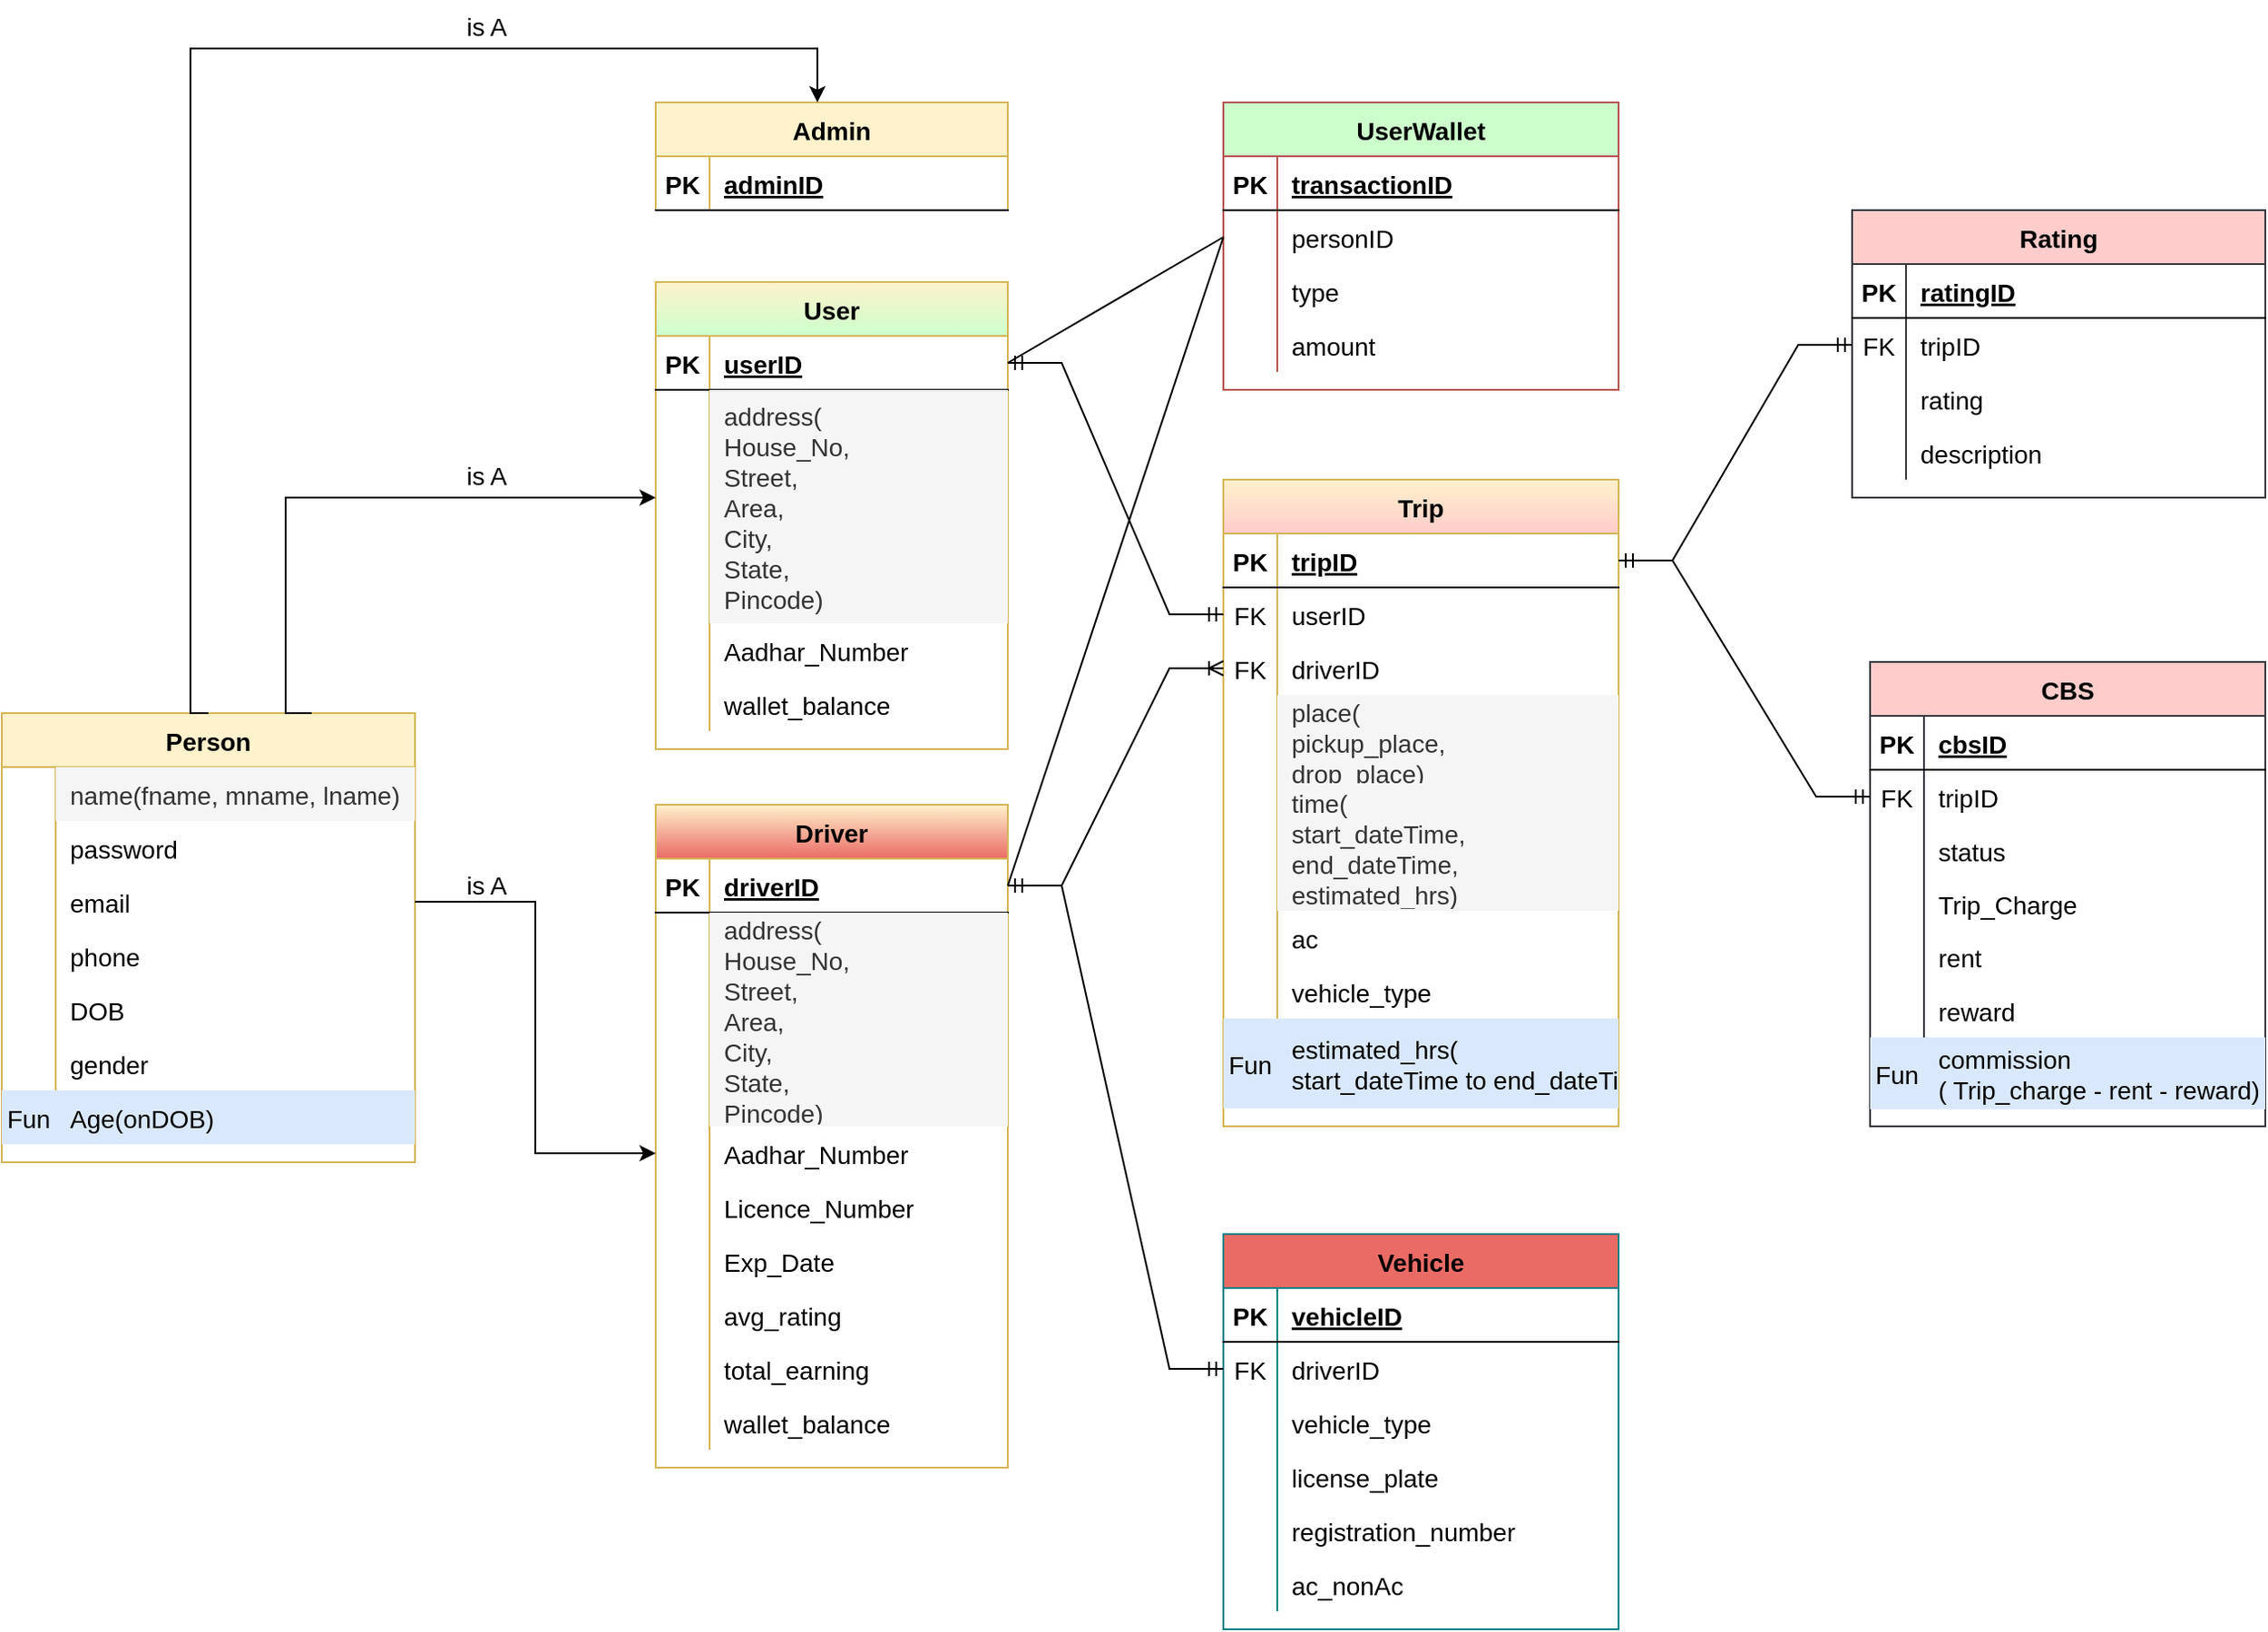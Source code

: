 <mxfile version="20.4.2" type="device"><diagram id="XFj5b4r_BrMi0i0adsvW" name="Page-1"><mxGraphModel dx="1887" dy="2207" grid="1" gridSize="10" guides="1" tooltips="1" connect="1" arrows="1" fold="1" page="1" pageScale="1" pageWidth="827" pageHeight="1169" math="0" shadow="0"><root><mxCell id="0"/><mxCell id="1" parent="0"/><mxCell id="GEAjNLrnyHDhKJY7ytWQ-1" value="Person" style="shape=table;startSize=30;container=1;collapsible=1;childLayout=tableLayout;fixedRows=1;rowLines=0;fontStyle=1;align=center;resizeLast=1;fontSize=14;fillColor=#fff2cc;strokeColor=#d6b656;" parent="1" vertex="1"><mxGeometry x="180" y="-160" width="230" height="250.0" as="geometry"/></mxCell><mxCell id="GEAjNLrnyHDhKJY7ytWQ-5" value="" style="shape=tableRow;horizontal=0;startSize=0;swimlaneHead=0;swimlaneBody=0;fillColor=none;collapsible=0;dropTarget=0;points=[[0,0.5],[1,0.5]];portConstraint=eastwest;top=0;left=0;right=0;bottom=0;fontSize=14;" parent="GEAjNLrnyHDhKJY7ytWQ-1" vertex="1"><mxGeometry y="30" width="230" height="30" as="geometry"/></mxCell><mxCell id="GEAjNLrnyHDhKJY7ytWQ-6" value="" style="shape=partialRectangle;connectable=0;fillColor=none;top=0;left=0;bottom=0;right=0;editable=1;overflow=hidden;fontSize=14;" parent="GEAjNLrnyHDhKJY7ytWQ-5" vertex="1"><mxGeometry width="30" height="30" as="geometry"><mxRectangle width="30" height="30" as="alternateBounds"/></mxGeometry></mxCell><mxCell id="GEAjNLrnyHDhKJY7ytWQ-7" value="name(fname, mname, lname)" style="shape=partialRectangle;connectable=0;fillColor=#f5f5f5;top=0;left=0;bottom=0;right=0;align=left;spacingLeft=6;overflow=hidden;fontColor=#333333;strokeColor=#666666;fontSize=14;" parent="GEAjNLrnyHDhKJY7ytWQ-5" vertex="1"><mxGeometry x="30" width="200" height="30" as="geometry"><mxRectangle width="200" height="30" as="alternateBounds"/></mxGeometry></mxCell><mxCell id="GEAjNLrnyHDhKJY7ytWQ-14" value="" style="shape=tableRow;horizontal=0;startSize=0;swimlaneHead=0;swimlaneBody=0;fillColor=none;collapsible=0;dropTarget=0;points=[[0,0.5],[1,0.5]];portConstraint=eastwest;top=0;left=0;right=0;bottom=0;fontSize=14;" parent="GEAjNLrnyHDhKJY7ytWQ-1" vertex="1"><mxGeometry y="60" width="230" height="30" as="geometry"/></mxCell><mxCell id="GEAjNLrnyHDhKJY7ytWQ-15" value="" style="shape=partialRectangle;connectable=0;fillColor=none;top=0;left=0;bottom=0;right=0;editable=1;overflow=hidden;fontSize=14;" parent="GEAjNLrnyHDhKJY7ytWQ-14" vertex="1"><mxGeometry width="30" height="30" as="geometry"><mxRectangle width="30" height="30" as="alternateBounds"/></mxGeometry></mxCell><mxCell id="GEAjNLrnyHDhKJY7ytWQ-16" value="password" style="shape=partialRectangle;connectable=0;fillColor=none;top=0;left=0;bottom=0;right=0;align=left;spacingLeft=6;overflow=hidden;fontSize=14;" parent="GEAjNLrnyHDhKJY7ytWQ-14" vertex="1"><mxGeometry x="30" width="200" height="30" as="geometry"><mxRectangle width="200" height="30" as="alternateBounds"/></mxGeometry></mxCell><mxCell id="GEAjNLrnyHDhKJY7ytWQ-8" value="" style="shape=tableRow;horizontal=0;startSize=0;swimlaneHead=0;swimlaneBody=0;fillColor=none;collapsible=0;dropTarget=0;points=[[0,0.5],[1,0.5]];portConstraint=eastwest;top=0;left=0;right=0;bottom=0;fontSize=14;" parent="GEAjNLrnyHDhKJY7ytWQ-1" vertex="1"><mxGeometry y="90" width="230" height="30" as="geometry"/></mxCell><mxCell id="GEAjNLrnyHDhKJY7ytWQ-9" value="" style="shape=partialRectangle;connectable=0;fillColor=none;top=0;left=0;bottom=0;right=0;editable=1;overflow=hidden;fontSize=14;" parent="GEAjNLrnyHDhKJY7ytWQ-8" vertex="1"><mxGeometry width="30" height="30" as="geometry"><mxRectangle width="30" height="30" as="alternateBounds"/></mxGeometry></mxCell><mxCell id="GEAjNLrnyHDhKJY7ytWQ-10" value="email" style="shape=partialRectangle;connectable=0;fillColor=none;top=0;left=0;bottom=0;right=0;align=left;spacingLeft=6;overflow=hidden;fontSize=14;" parent="GEAjNLrnyHDhKJY7ytWQ-8" vertex="1"><mxGeometry x="30" width="200" height="30" as="geometry"><mxRectangle width="200" height="30" as="alternateBounds"/></mxGeometry></mxCell><mxCell id="GEAjNLrnyHDhKJY7ytWQ-11" value="" style="shape=tableRow;horizontal=0;startSize=0;swimlaneHead=0;swimlaneBody=0;fillColor=none;collapsible=0;dropTarget=0;points=[[0,0.5],[1,0.5]];portConstraint=eastwest;top=0;left=0;right=0;bottom=0;fontSize=14;" parent="GEAjNLrnyHDhKJY7ytWQ-1" vertex="1"><mxGeometry y="120" width="230" height="30" as="geometry"/></mxCell><mxCell id="GEAjNLrnyHDhKJY7ytWQ-12" value="" style="shape=partialRectangle;connectable=0;fillColor=none;top=0;left=0;bottom=0;right=0;editable=1;overflow=hidden;fontSize=14;" parent="GEAjNLrnyHDhKJY7ytWQ-11" vertex="1"><mxGeometry width="30" height="30" as="geometry"><mxRectangle width="30" height="30" as="alternateBounds"/></mxGeometry></mxCell><mxCell id="GEAjNLrnyHDhKJY7ytWQ-13" value="phone" style="shape=partialRectangle;connectable=0;fillColor=none;top=0;left=0;bottom=0;right=0;align=left;spacingLeft=6;overflow=hidden;fontSize=14;" parent="GEAjNLrnyHDhKJY7ytWQ-11" vertex="1"><mxGeometry x="30" width="200" height="30" as="geometry"><mxRectangle width="200" height="30" as="alternateBounds"/></mxGeometry></mxCell><mxCell id="GEAjNLrnyHDhKJY7ytWQ-17" value="" style="shape=tableRow;horizontal=0;startSize=0;swimlaneHead=0;swimlaneBody=0;fillColor=none;collapsible=0;dropTarget=0;points=[[0,0.5],[1,0.5]];portConstraint=eastwest;top=0;left=0;right=0;bottom=0;fontSize=14;" parent="GEAjNLrnyHDhKJY7ytWQ-1" vertex="1"><mxGeometry y="150" width="230" height="30" as="geometry"/></mxCell><mxCell id="GEAjNLrnyHDhKJY7ytWQ-18" value="" style="shape=partialRectangle;connectable=0;fillColor=none;top=0;left=0;bottom=0;right=0;editable=1;overflow=hidden;fontSize=14;" parent="GEAjNLrnyHDhKJY7ytWQ-17" vertex="1"><mxGeometry width="30" height="30" as="geometry"><mxRectangle width="30" height="30" as="alternateBounds"/></mxGeometry></mxCell><mxCell id="GEAjNLrnyHDhKJY7ytWQ-19" value="DOB" style="shape=partialRectangle;connectable=0;fillColor=none;top=0;left=0;bottom=0;right=0;align=left;spacingLeft=6;overflow=hidden;fontSize=14;" parent="GEAjNLrnyHDhKJY7ytWQ-17" vertex="1"><mxGeometry x="30" width="200" height="30" as="geometry"><mxRectangle width="200" height="30" as="alternateBounds"/></mxGeometry></mxCell><mxCell id="GEAjNLrnyHDhKJY7ytWQ-20" value="" style="shape=tableRow;horizontal=0;startSize=0;swimlaneHead=0;swimlaneBody=0;fillColor=none;collapsible=0;dropTarget=0;points=[[0,0.5],[1,0.5]];portConstraint=eastwest;top=0;left=0;right=0;bottom=0;fontSize=14;" parent="GEAjNLrnyHDhKJY7ytWQ-1" vertex="1"><mxGeometry y="180" width="230" height="30" as="geometry"/></mxCell><mxCell id="GEAjNLrnyHDhKJY7ytWQ-21" value="" style="shape=partialRectangle;connectable=0;fillColor=none;top=0;left=0;bottom=0;right=0;editable=1;overflow=hidden;fontSize=14;" parent="GEAjNLrnyHDhKJY7ytWQ-20" vertex="1"><mxGeometry width="30" height="30" as="geometry"><mxRectangle width="30" height="30" as="alternateBounds"/></mxGeometry></mxCell><mxCell id="GEAjNLrnyHDhKJY7ytWQ-22" value="gender" style="shape=partialRectangle;connectable=0;fillColor=none;top=0;left=0;bottom=0;right=0;align=left;spacingLeft=6;overflow=hidden;fontSize=14;" parent="GEAjNLrnyHDhKJY7ytWQ-20" vertex="1"><mxGeometry x="30" width="200" height="30" as="geometry"><mxRectangle width="200" height="30" as="alternateBounds"/></mxGeometry></mxCell><mxCell id="GEAjNLrnyHDhKJY7ytWQ-23" value="" style="shape=tableRow;horizontal=0;startSize=0;swimlaneHead=0;swimlaneBody=0;fillColor=none;collapsible=0;dropTarget=0;points=[[0,0.5],[1,0.5]];portConstraint=eastwest;top=0;left=0;right=0;bottom=0;fontSize=14;" parent="GEAjNLrnyHDhKJY7ytWQ-1" vertex="1"><mxGeometry y="210" width="230" height="30" as="geometry"/></mxCell><mxCell id="GEAjNLrnyHDhKJY7ytWQ-24" value="Fun" style="shape=partialRectangle;connectable=0;fillColor=#dae8fc;top=0;left=0;bottom=0;right=0;editable=1;overflow=hidden;strokeColor=#6c8ebf;fontSize=14;" parent="GEAjNLrnyHDhKJY7ytWQ-23" vertex="1"><mxGeometry width="30" height="30" as="geometry"><mxRectangle width="30" height="30" as="alternateBounds"/></mxGeometry></mxCell><mxCell id="GEAjNLrnyHDhKJY7ytWQ-25" value="Age(onDOB)" style="shape=partialRectangle;connectable=0;fillColor=#dae8fc;top=0;left=0;bottom=0;right=0;align=left;spacingLeft=6;overflow=hidden;strokeColor=#6c8ebf;fontSize=14;" parent="GEAjNLrnyHDhKJY7ytWQ-23" vertex="1"><mxGeometry x="30" width="200" height="30" as="geometry"><mxRectangle width="200" height="30" as="alternateBounds"/></mxGeometry></mxCell><mxCell id="GEAjNLrnyHDhKJY7ytWQ-29" value="Admin" style="shape=table;startSize=30;container=1;collapsible=1;childLayout=tableLayout;fixedRows=1;rowLines=0;fontStyle=1;align=center;resizeLast=1;fontSize=14;fillColor=#fff2cc;strokeColor=#d6b656;" parent="1" vertex="1"><mxGeometry x="544" y="-500" width="196" height="60" as="geometry"/></mxCell><mxCell id="GEAjNLrnyHDhKJY7ytWQ-30" value="" style="shape=tableRow;horizontal=0;startSize=0;swimlaneHead=0;swimlaneBody=0;fillColor=none;collapsible=0;dropTarget=0;points=[[0,0.5],[1,0.5]];portConstraint=eastwest;top=0;left=0;right=0;bottom=1;fontSize=14;" parent="GEAjNLrnyHDhKJY7ytWQ-29" vertex="1"><mxGeometry y="30" width="196" height="30" as="geometry"/></mxCell><mxCell id="GEAjNLrnyHDhKJY7ytWQ-31" value="PK" style="shape=partialRectangle;connectable=0;fillColor=none;top=0;left=0;bottom=0;right=0;fontStyle=1;overflow=hidden;fontSize=14;" parent="GEAjNLrnyHDhKJY7ytWQ-30" vertex="1"><mxGeometry width="30" height="30" as="geometry"><mxRectangle width="30" height="30" as="alternateBounds"/></mxGeometry></mxCell><mxCell id="GEAjNLrnyHDhKJY7ytWQ-32" value="adminID" style="shape=partialRectangle;connectable=0;fillColor=none;top=0;left=0;bottom=0;right=0;align=left;spacingLeft=6;fontStyle=5;overflow=hidden;fontSize=14;" parent="GEAjNLrnyHDhKJY7ytWQ-30" vertex="1"><mxGeometry x="30" width="166" height="30" as="geometry"><mxRectangle width="166" height="30" as="alternateBounds"/></mxGeometry></mxCell><mxCell id="GEAjNLrnyHDhKJY7ytWQ-60" value="User" style="shape=table;startSize=30;container=1;collapsible=1;childLayout=tableLayout;fixedRows=1;rowLines=0;fontStyle=1;align=center;resizeLast=1;fontSize=14;fillColor=#fff2cc;strokeColor=#d6b656;gradientColor=#CCFFCC;" parent="1" vertex="1"><mxGeometry x="544" y="-400" width="196" height="260.0" as="geometry"/></mxCell><mxCell id="GEAjNLrnyHDhKJY7ytWQ-61" value="" style="shape=tableRow;horizontal=0;startSize=0;swimlaneHead=0;swimlaneBody=0;fillColor=none;collapsible=0;dropTarget=0;points=[[0,0.5],[1,0.5]];portConstraint=eastwest;top=0;left=0;right=0;bottom=1;fontSize=14;" parent="GEAjNLrnyHDhKJY7ytWQ-60" vertex="1"><mxGeometry y="30" width="196" height="30" as="geometry"/></mxCell><mxCell id="GEAjNLrnyHDhKJY7ytWQ-62" value="PK" style="shape=partialRectangle;connectable=0;fillColor=none;top=0;left=0;bottom=0;right=0;fontStyle=1;overflow=hidden;fontSize=14;" parent="GEAjNLrnyHDhKJY7ytWQ-61" vertex="1"><mxGeometry width="30" height="30" as="geometry"><mxRectangle width="30" height="30" as="alternateBounds"/></mxGeometry></mxCell><mxCell id="GEAjNLrnyHDhKJY7ytWQ-63" value="userID" style="shape=partialRectangle;connectable=0;fillColor=none;top=0;left=0;bottom=0;right=0;align=left;spacingLeft=6;fontStyle=5;overflow=hidden;fontSize=14;" parent="GEAjNLrnyHDhKJY7ytWQ-61" vertex="1"><mxGeometry x="30" width="166" height="30" as="geometry"><mxRectangle width="166" height="30" as="alternateBounds"/></mxGeometry></mxCell><mxCell id="GEAjNLrnyHDhKJY7ytWQ-64" value="" style="shape=tableRow;horizontal=0;startSize=0;swimlaneHead=0;swimlaneBody=0;fillColor=none;collapsible=0;dropTarget=0;points=[[0,0.5],[1,0.5]];portConstraint=eastwest;top=0;left=0;right=0;bottom=0;fontSize=14;" parent="GEAjNLrnyHDhKJY7ytWQ-60" vertex="1"><mxGeometry y="60" width="196" height="130" as="geometry"/></mxCell><mxCell id="GEAjNLrnyHDhKJY7ytWQ-65" value="" style="shape=partialRectangle;connectable=0;fillColor=none;top=0;left=0;bottom=0;right=0;editable=1;overflow=hidden;fontSize=14;" parent="GEAjNLrnyHDhKJY7ytWQ-64" vertex="1"><mxGeometry width="30" height="130" as="geometry"><mxRectangle width="30" height="130" as="alternateBounds"/></mxGeometry></mxCell><mxCell id="GEAjNLrnyHDhKJY7ytWQ-66" value="address(&#10;House_No, &#10;Street, &#10;Area, &#10;City, &#10;State, &#10;Pincode)" style="shape=partialRectangle;connectable=0;fillColor=#f5f5f5;top=0;left=0;bottom=0;right=0;align=left;spacingLeft=6;overflow=hidden;fontColor=#333333;strokeColor=#666666;fontSize=14;" parent="GEAjNLrnyHDhKJY7ytWQ-64" vertex="1"><mxGeometry x="30" width="166" height="130" as="geometry"><mxRectangle width="166" height="130" as="alternateBounds"/></mxGeometry></mxCell><mxCell id="GEAjNLrnyHDhKJY7ytWQ-70" value="" style="shape=tableRow;horizontal=0;startSize=0;swimlaneHead=0;swimlaneBody=0;fillColor=none;collapsible=0;dropTarget=0;points=[[0,0.5],[1,0.5]];portConstraint=eastwest;top=0;left=0;right=0;bottom=0;fontSize=14;" parent="GEAjNLrnyHDhKJY7ytWQ-60" vertex="1"><mxGeometry y="190" width="196" height="30" as="geometry"/></mxCell><mxCell id="GEAjNLrnyHDhKJY7ytWQ-71" value="" style="shape=partialRectangle;connectable=0;fillColor=none;top=0;left=0;bottom=0;right=0;editable=1;overflow=hidden;fontSize=14;" parent="GEAjNLrnyHDhKJY7ytWQ-70" vertex="1"><mxGeometry width="30" height="30" as="geometry"><mxRectangle width="30" height="30" as="alternateBounds"/></mxGeometry></mxCell><mxCell id="GEAjNLrnyHDhKJY7ytWQ-72" value="Aadhar_Number" style="shape=partialRectangle;connectable=0;fillColor=none;top=0;left=0;bottom=0;right=0;align=left;spacingLeft=6;overflow=hidden;fontSize=14;" parent="GEAjNLrnyHDhKJY7ytWQ-70" vertex="1"><mxGeometry x="30" width="166" height="30" as="geometry"><mxRectangle width="166" height="30" as="alternateBounds"/></mxGeometry></mxCell><mxCell id="GEAjNLrnyHDhKJY7ytWQ-67" value="" style="shape=tableRow;horizontal=0;startSize=0;swimlaneHead=0;swimlaneBody=0;fillColor=none;collapsible=0;dropTarget=0;points=[[0,0.5],[1,0.5]];portConstraint=eastwest;top=0;left=0;right=0;bottom=0;fontSize=14;" parent="GEAjNLrnyHDhKJY7ytWQ-60" vertex="1"><mxGeometry y="220" width="196" height="30" as="geometry"/></mxCell><mxCell id="GEAjNLrnyHDhKJY7ytWQ-68" value="" style="shape=partialRectangle;connectable=0;fillColor=none;top=0;left=0;bottom=0;right=0;editable=1;overflow=hidden;fontSize=14;" parent="GEAjNLrnyHDhKJY7ytWQ-67" vertex="1"><mxGeometry width="30" height="30" as="geometry"><mxRectangle width="30" height="30" as="alternateBounds"/></mxGeometry></mxCell><mxCell id="GEAjNLrnyHDhKJY7ytWQ-69" value="wallet_balance" style="shape=partialRectangle;connectable=0;fillColor=none;top=0;left=0;bottom=0;right=0;align=left;spacingLeft=6;overflow=hidden;fontSize=14;" parent="GEAjNLrnyHDhKJY7ytWQ-67" vertex="1"><mxGeometry x="30" width="166" height="30" as="geometry"><mxRectangle width="166" height="30" as="alternateBounds"/></mxGeometry></mxCell><mxCell id="GEAjNLrnyHDhKJY7ytWQ-75" value="" style="group;fontSize=14;" parent="1" vertex="1" connectable="0"><mxGeometry x="420" y="-557" width="60" height="30" as="geometry"/></mxCell><mxCell id="GEAjNLrnyHDhKJY7ytWQ-45" value="is A" style="text;html=1;strokeColor=none;fillColor=none;align=center;verticalAlign=middle;whiteSpace=wrap;rounded=0;fontSize=14;" parent="GEAjNLrnyHDhKJY7ytWQ-75" vertex="1"><mxGeometry width="60" height="30" as="geometry"/></mxCell><mxCell id="GEAjNLrnyHDhKJY7ytWQ-76" value="" style="group;fontSize=14;" parent="1" vertex="1" connectable="0"><mxGeometry x="420" y="-307" width="60" height="30" as="geometry"/></mxCell><mxCell id="GEAjNLrnyHDhKJY7ytWQ-74" value="is A" style="text;html=1;strokeColor=none;fillColor=none;align=center;verticalAlign=middle;whiteSpace=wrap;rounded=0;fontSize=14;" parent="GEAjNLrnyHDhKJY7ytWQ-76" vertex="1"><mxGeometry width="60" height="30" as="geometry"/></mxCell><mxCell id="GEAjNLrnyHDhKJY7ytWQ-44" style="edgeStyle=orthogonalEdgeStyle;rounded=0;orthogonalLoop=1;jettySize=auto;html=1;exitX=0.5;exitY=0;exitDx=0;exitDy=0;fontSize=14;" parent="1" source="GEAjNLrnyHDhKJY7ytWQ-1" target="GEAjNLrnyHDhKJY7ytWQ-29" edge="1"><mxGeometry relative="1" as="geometry"><mxPoint x="444" y="-590" as="targetPoint"/><Array as="points"><mxPoint x="285" y="-530"/><mxPoint x="634" y="-530"/></Array></mxGeometry></mxCell><mxCell id="GEAjNLrnyHDhKJY7ytWQ-73" style="edgeStyle=orthogonalEdgeStyle;rounded=0;orthogonalLoop=1;jettySize=auto;html=1;exitX=0.75;exitY=0;exitDx=0;exitDy=0;fontSize=14;" parent="1" source="GEAjNLrnyHDhKJY7ytWQ-1" target="GEAjNLrnyHDhKJY7ytWQ-60" edge="1"><mxGeometry relative="1" as="geometry"><Array as="points"><mxPoint x="338" y="-280"/></Array></mxGeometry></mxCell><mxCell id="GEAjNLrnyHDhKJY7ytWQ-77" value="Driver" style="shape=table;startSize=30;container=1;collapsible=1;childLayout=tableLayout;fixedRows=1;rowLines=0;fontStyle=1;align=center;resizeLast=1;fontSize=14;fillColor=#fff2cc;strokeColor=#d6b656;gradientColor=#EA6B66;gradientDirection=south;" parent="1" vertex="1"><mxGeometry x="544" y="-109" width="196" height="369.0" as="geometry"/></mxCell><mxCell id="GEAjNLrnyHDhKJY7ytWQ-78" value="" style="shape=tableRow;horizontal=0;startSize=0;swimlaneHead=0;swimlaneBody=0;fillColor=none;collapsible=0;dropTarget=0;points=[[0,0.5],[1,0.5]];portConstraint=eastwest;top=0;left=0;right=0;bottom=1;fontSize=14;" parent="GEAjNLrnyHDhKJY7ytWQ-77" vertex="1"><mxGeometry y="30" width="196" height="30" as="geometry"/></mxCell><mxCell id="GEAjNLrnyHDhKJY7ytWQ-79" value="PK" style="shape=partialRectangle;connectable=0;fillColor=none;top=0;left=0;bottom=0;right=0;fontStyle=1;overflow=hidden;fontSize=14;" parent="GEAjNLrnyHDhKJY7ytWQ-78" vertex="1"><mxGeometry width="30" height="30" as="geometry"><mxRectangle width="30" height="30" as="alternateBounds"/></mxGeometry></mxCell><mxCell id="GEAjNLrnyHDhKJY7ytWQ-80" value="driverID" style="shape=partialRectangle;connectable=0;fillColor=none;top=0;left=0;bottom=0;right=0;align=left;spacingLeft=6;fontStyle=5;overflow=hidden;fontSize=14;" parent="GEAjNLrnyHDhKJY7ytWQ-78" vertex="1"><mxGeometry x="30" width="166" height="30" as="geometry"><mxRectangle width="166" height="30" as="alternateBounds"/></mxGeometry></mxCell><mxCell id="GEAjNLrnyHDhKJY7ytWQ-81" value="" style="shape=tableRow;horizontal=0;startSize=0;swimlaneHead=0;swimlaneBody=0;fillColor=none;collapsible=0;dropTarget=0;points=[[0,0.5],[1,0.5]];portConstraint=eastwest;top=0;left=0;right=0;bottom=0;fontSize=14;" parent="GEAjNLrnyHDhKJY7ytWQ-77" vertex="1"><mxGeometry y="60" width="196" height="119" as="geometry"/></mxCell><mxCell id="GEAjNLrnyHDhKJY7ytWQ-82" value="" style="shape=partialRectangle;connectable=0;fillColor=none;top=0;left=0;bottom=0;right=0;editable=1;overflow=hidden;fontSize=14;" parent="GEAjNLrnyHDhKJY7ytWQ-81" vertex="1"><mxGeometry width="30" height="119" as="geometry"><mxRectangle width="30" height="119" as="alternateBounds"/></mxGeometry></mxCell><mxCell id="GEAjNLrnyHDhKJY7ytWQ-83" value="address(&#10;House_No, &#10;Street, &#10;Area, &#10;City, &#10;State, &#10;Pincode)" style="shape=partialRectangle;connectable=0;fillColor=#f5f5f5;top=0;left=0;bottom=0;right=0;align=left;spacingLeft=6;overflow=hidden;fontColor=#333333;strokeColor=#666666;fontSize=14;" parent="GEAjNLrnyHDhKJY7ytWQ-81" vertex="1"><mxGeometry x="30" width="166" height="119" as="geometry"><mxRectangle width="166" height="119" as="alternateBounds"/></mxGeometry></mxCell><mxCell id="GEAjNLrnyHDhKJY7ytWQ-84" value="" style="shape=tableRow;horizontal=0;startSize=0;swimlaneHead=0;swimlaneBody=0;fillColor=none;collapsible=0;dropTarget=0;points=[[0,0.5],[1,0.5]];portConstraint=eastwest;top=0;left=0;right=0;bottom=0;fontSize=14;" parent="GEAjNLrnyHDhKJY7ytWQ-77" vertex="1"><mxGeometry y="179" width="196" height="30" as="geometry"/></mxCell><mxCell id="GEAjNLrnyHDhKJY7ytWQ-85" value="" style="shape=partialRectangle;connectable=0;fillColor=none;top=0;left=0;bottom=0;right=0;editable=1;overflow=hidden;fontSize=14;" parent="GEAjNLrnyHDhKJY7ytWQ-84" vertex="1"><mxGeometry width="30" height="30" as="geometry"><mxRectangle width="30" height="30" as="alternateBounds"/></mxGeometry></mxCell><mxCell id="GEAjNLrnyHDhKJY7ytWQ-86" value="Aadhar_Number" style="shape=partialRectangle;connectable=0;fillColor=none;top=0;left=0;bottom=0;right=0;align=left;spacingLeft=6;overflow=hidden;fontSize=14;" parent="GEAjNLrnyHDhKJY7ytWQ-84" vertex="1"><mxGeometry x="30" width="166" height="30" as="geometry"><mxRectangle width="166" height="30" as="alternateBounds"/></mxGeometry></mxCell><mxCell id="GEAjNLrnyHDhKJY7ytWQ-87" value="" style="shape=tableRow;horizontal=0;startSize=0;swimlaneHead=0;swimlaneBody=0;fillColor=none;collapsible=0;dropTarget=0;points=[[0,0.5],[1,0.5]];portConstraint=eastwest;top=0;left=0;right=0;bottom=0;fontSize=14;" parent="GEAjNLrnyHDhKJY7ytWQ-77" vertex="1"><mxGeometry y="209" width="196" height="30" as="geometry"/></mxCell><mxCell id="GEAjNLrnyHDhKJY7ytWQ-88" value="" style="shape=partialRectangle;connectable=0;fillColor=none;top=0;left=0;bottom=0;right=0;editable=1;overflow=hidden;fontSize=14;" parent="GEAjNLrnyHDhKJY7ytWQ-87" vertex="1"><mxGeometry width="30" height="30" as="geometry"><mxRectangle width="30" height="30" as="alternateBounds"/></mxGeometry></mxCell><mxCell id="GEAjNLrnyHDhKJY7ytWQ-89" value="Licence_Number" style="shape=partialRectangle;connectable=0;fillColor=none;top=0;left=0;bottom=0;right=0;align=left;spacingLeft=6;overflow=hidden;fontSize=14;" parent="GEAjNLrnyHDhKJY7ytWQ-87" vertex="1"><mxGeometry x="30" width="166" height="30" as="geometry"><mxRectangle width="166" height="30" as="alternateBounds"/></mxGeometry></mxCell><mxCell id="GEAjNLrnyHDhKJY7ytWQ-90" value="" style="shape=tableRow;horizontal=0;startSize=0;swimlaneHead=0;swimlaneBody=0;fillColor=none;collapsible=0;dropTarget=0;points=[[0,0.5],[1,0.5]];portConstraint=eastwest;top=0;left=0;right=0;bottom=0;fontSize=14;" parent="GEAjNLrnyHDhKJY7ytWQ-77" vertex="1"><mxGeometry y="239" width="196" height="30" as="geometry"/></mxCell><mxCell id="GEAjNLrnyHDhKJY7ytWQ-91" value="" style="shape=partialRectangle;connectable=0;fillColor=none;top=0;left=0;bottom=0;right=0;editable=1;overflow=hidden;fontSize=14;" parent="GEAjNLrnyHDhKJY7ytWQ-90" vertex="1"><mxGeometry width="30" height="30" as="geometry"><mxRectangle width="30" height="30" as="alternateBounds"/></mxGeometry></mxCell><mxCell id="GEAjNLrnyHDhKJY7ytWQ-92" value="Exp_Date" style="shape=partialRectangle;connectable=0;fillColor=none;top=0;left=0;bottom=0;right=0;align=left;spacingLeft=6;overflow=hidden;fontSize=14;" parent="GEAjNLrnyHDhKJY7ytWQ-90" vertex="1"><mxGeometry x="30" width="166" height="30" as="geometry"><mxRectangle width="166" height="30" as="alternateBounds"/></mxGeometry></mxCell><mxCell id="GEAjNLrnyHDhKJY7ytWQ-93" value="" style="shape=tableRow;horizontal=0;startSize=0;swimlaneHead=0;swimlaneBody=0;fillColor=none;collapsible=0;dropTarget=0;points=[[0,0.5],[1,0.5]];portConstraint=eastwest;top=0;left=0;right=0;bottom=0;fontSize=14;" parent="GEAjNLrnyHDhKJY7ytWQ-77" vertex="1"><mxGeometry y="269" width="196" height="30" as="geometry"/></mxCell><mxCell id="GEAjNLrnyHDhKJY7ytWQ-94" value="" style="shape=partialRectangle;connectable=0;fillColor=none;top=0;left=0;bottom=0;right=0;editable=1;overflow=hidden;fontSize=14;" parent="GEAjNLrnyHDhKJY7ytWQ-93" vertex="1"><mxGeometry width="30" height="30" as="geometry"><mxRectangle width="30" height="30" as="alternateBounds"/></mxGeometry></mxCell><mxCell id="GEAjNLrnyHDhKJY7ytWQ-95" value="avg_rating" style="shape=partialRectangle;connectable=0;fillColor=none;top=0;left=0;bottom=0;right=0;align=left;spacingLeft=6;overflow=hidden;fontSize=14;" parent="GEAjNLrnyHDhKJY7ytWQ-93" vertex="1"><mxGeometry x="30" width="166" height="30" as="geometry"><mxRectangle width="166" height="30" as="alternateBounds"/></mxGeometry></mxCell><mxCell id="GEAjNLrnyHDhKJY7ytWQ-96" value="" style="shape=tableRow;horizontal=0;startSize=0;swimlaneHead=0;swimlaneBody=0;fillColor=none;collapsible=0;dropTarget=0;points=[[0,0.5],[1,0.5]];portConstraint=eastwest;top=0;left=0;right=0;bottom=0;fontSize=14;" parent="GEAjNLrnyHDhKJY7ytWQ-77" vertex="1"><mxGeometry y="299" width="196" height="30" as="geometry"/></mxCell><mxCell id="GEAjNLrnyHDhKJY7ytWQ-97" value="" style="shape=partialRectangle;connectable=0;fillColor=none;top=0;left=0;bottom=0;right=0;editable=1;overflow=hidden;fontSize=14;" parent="GEAjNLrnyHDhKJY7ytWQ-96" vertex="1"><mxGeometry width="30" height="30" as="geometry"><mxRectangle width="30" height="30" as="alternateBounds"/></mxGeometry></mxCell><mxCell id="GEAjNLrnyHDhKJY7ytWQ-98" value="total_earning" style="shape=partialRectangle;connectable=0;fillColor=none;top=0;left=0;bottom=0;right=0;align=left;spacingLeft=6;overflow=hidden;fontSize=14;" parent="GEAjNLrnyHDhKJY7ytWQ-96" vertex="1"><mxGeometry x="30" width="166" height="30" as="geometry"><mxRectangle width="166" height="30" as="alternateBounds"/></mxGeometry></mxCell><mxCell id="GEAjNLrnyHDhKJY7ytWQ-99" value="" style="shape=tableRow;horizontal=0;startSize=0;swimlaneHead=0;swimlaneBody=0;fillColor=none;collapsible=0;dropTarget=0;points=[[0,0.5],[1,0.5]];portConstraint=eastwest;top=0;left=0;right=0;bottom=0;fontSize=14;" parent="GEAjNLrnyHDhKJY7ytWQ-77" vertex="1"><mxGeometry y="329" width="196" height="30" as="geometry"/></mxCell><mxCell id="GEAjNLrnyHDhKJY7ytWQ-100" value="" style="shape=partialRectangle;connectable=0;fillColor=none;top=0;left=0;bottom=0;right=0;editable=1;overflow=hidden;fontSize=14;" parent="GEAjNLrnyHDhKJY7ytWQ-99" vertex="1"><mxGeometry width="30" height="30" as="geometry"><mxRectangle width="30" height="30" as="alternateBounds"/></mxGeometry></mxCell><mxCell id="GEAjNLrnyHDhKJY7ytWQ-101" value="wallet_balance" style="shape=partialRectangle;connectable=0;fillColor=none;top=0;left=0;bottom=0;right=0;align=left;spacingLeft=6;overflow=hidden;fontSize=14;" parent="GEAjNLrnyHDhKJY7ytWQ-99" vertex="1"><mxGeometry x="30" width="166" height="30" as="geometry"><mxRectangle width="166" height="30" as="alternateBounds"/></mxGeometry></mxCell><mxCell id="GEAjNLrnyHDhKJY7ytWQ-102" style="edgeStyle=orthogonalEdgeStyle;rounded=0;orthogonalLoop=1;jettySize=auto;html=1;exitX=1;exitY=0.5;exitDx=0;exitDy=0;entryX=0;entryY=0.5;entryDx=0;entryDy=0;fontSize=14;" parent="1" source="GEAjNLrnyHDhKJY7ytWQ-8" target="GEAjNLrnyHDhKJY7ytWQ-84" edge="1"><mxGeometry relative="1" as="geometry"/></mxCell><mxCell id="GEAjNLrnyHDhKJY7ytWQ-104" value="" style="group;fontSize=14;" parent="1" vertex="1" connectable="0"><mxGeometry x="420" y="-79" width="60" height="30" as="geometry"/></mxCell><mxCell id="GEAjNLrnyHDhKJY7ytWQ-105" value="is A" style="text;html=1;strokeColor=none;fillColor=none;align=center;verticalAlign=middle;whiteSpace=wrap;rounded=0;fontSize=14;" parent="GEAjNLrnyHDhKJY7ytWQ-104" vertex="1"><mxGeometry width="60" height="30" as="geometry"/></mxCell><mxCell id="GEAjNLrnyHDhKJY7ytWQ-106" value="CBS" style="shape=table;startSize=30;container=1;collapsible=1;childLayout=tableLayout;fixedRows=1;rowLines=0;fontStyle=1;align=center;resizeLast=1;fontSize=14;fillColor=#ffcccc;strokeColor=#36393d;" parent="1" vertex="1"><mxGeometry x="1220" y="-188.5" width="220" height="258.5" as="geometry"/></mxCell><mxCell id="GEAjNLrnyHDhKJY7ytWQ-107" value="" style="shape=tableRow;horizontal=0;startSize=0;swimlaneHead=0;swimlaneBody=0;fillColor=none;collapsible=0;dropTarget=0;points=[[0,0.5],[1,0.5]];portConstraint=eastwest;top=0;left=0;right=0;bottom=1;fontSize=14;" parent="GEAjNLrnyHDhKJY7ytWQ-106" vertex="1"><mxGeometry y="30" width="220" height="30" as="geometry"/></mxCell><mxCell id="GEAjNLrnyHDhKJY7ytWQ-108" value="PK" style="shape=partialRectangle;connectable=0;fillColor=none;top=0;left=0;bottom=0;right=0;fontStyle=1;overflow=hidden;fontSize=14;" parent="GEAjNLrnyHDhKJY7ytWQ-107" vertex="1"><mxGeometry width="30" height="30" as="geometry"><mxRectangle width="30" height="30" as="alternateBounds"/></mxGeometry></mxCell><mxCell id="GEAjNLrnyHDhKJY7ytWQ-109" value="cbsID" style="shape=partialRectangle;connectable=0;fillColor=none;top=0;left=0;bottom=0;right=0;align=left;spacingLeft=6;fontStyle=5;overflow=hidden;fontSize=14;" parent="GEAjNLrnyHDhKJY7ytWQ-107" vertex="1"><mxGeometry x="30" width="190" height="30" as="geometry"><mxRectangle width="190" height="30" as="alternateBounds"/></mxGeometry></mxCell><mxCell id="GEAjNLrnyHDhKJY7ytWQ-119" value="" style="shape=tableRow;horizontal=0;startSize=0;swimlaneHead=0;swimlaneBody=0;fillColor=none;collapsible=0;dropTarget=0;points=[[0,0.5],[1,0.5]];portConstraint=eastwest;top=0;left=0;right=0;bottom=0;fontSize=14;" parent="GEAjNLrnyHDhKJY7ytWQ-106" vertex="1"><mxGeometry y="60" width="220" height="30" as="geometry"/></mxCell><mxCell id="GEAjNLrnyHDhKJY7ytWQ-120" value="FK" style="shape=partialRectangle;connectable=0;fillColor=none;top=0;left=0;bottom=0;right=0;fontStyle=0;overflow=hidden;fontSize=14;" parent="GEAjNLrnyHDhKJY7ytWQ-119" vertex="1"><mxGeometry width="30" height="30" as="geometry"><mxRectangle width="30" height="30" as="alternateBounds"/></mxGeometry></mxCell><mxCell id="GEAjNLrnyHDhKJY7ytWQ-121" value="tripID" style="shape=partialRectangle;connectable=0;fillColor=none;top=0;left=0;bottom=0;right=0;align=left;spacingLeft=6;fontStyle=0;overflow=hidden;fontSize=14;" parent="GEAjNLrnyHDhKJY7ytWQ-119" vertex="1"><mxGeometry x="30" width="190" height="30" as="geometry"><mxRectangle width="190" height="30" as="alternateBounds"/></mxGeometry></mxCell><mxCell id="GEAjNLrnyHDhKJY7ytWQ-110" value="" style="shape=tableRow;horizontal=0;startSize=0;swimlaneHead=0;swimlaneBody=0;fillColor=none;collapsible=0;dropTarget=0;points=[[0,0.5],[1,0.5]];portConstraint=eastwest;top=0;left=0;right=0;bottom=0;fontSize=14;" parent="GEAjNLrnyHDhKJY7ytWQ-106" vertex="1"><mxGeometry y="90" width="220" height="30" as="geometry"/></mxCell><mxCell id="GEAjNLrnyHDhKJY7ytWQ-111" value="" style="shape=partialRectangle;connectable=0;fillColor=none;top=0;left=0;bottom=0;right=0;editable=1;overflow=hidden;fontSize=14;" parent="GEAjNLrnyHDhKJY7ytWQ-110" vertex="1"><mxGeometry width="30" height="30" as="geometry"><mxRectangle width="30" height="30" as="alternateBounds"/></mxGeometry></mxCell><mxCell id="GEAjNLrnyHDhKJY7ytWQ-112" value="status" style="shape=partialRectangle;connectable=0;fillColor=none;top=0;left=0;bottom=0;right=0;align=left;spacingLeft=6;overflow=hidden;fontSize=14;" parent="GEAjNLrnyHDhKJY7ytWQ-110" vertex="1"><mxGeometry x="30" width="190" height="30" as="geometry"><mxRectangle width="190" height="30" as="alternateBounds"/></mxGeometry></mxCell><mxCell id="GEAjNLrnyHDhKJY7ytWQ-113" value="" style="shape=tableRow;horizontal=0;startSize=0;swimlaneHead=0;swimlaneBody=0;fillColor=none;collapsible=0;dropTarget=0;points=[[0,0.5],[1,0.5]];portConstraint=eastwest;top=0;left=0;right=0;bottom=0;fontSize=14;" parent="GEAjNLrnyHDhKJY7ytWQ-106" vertex="1"><mxGeometry y="120" width="220" height="29" as="geometry"/></mxCell><mxCell id="GEAjNLrnyHDhKJY7ytWQ-114" value="" style="shape=partialRectangle;connectable=0;fillColor=none;top=0;left=0;bottom=0;right=0;editable=1;overflow=hidden;fontSize=14;" parent="GEAjNLrnyHDhKJY7ytWQ-113" vertex="1"><mxGeometry width="30" height="29" as="geometry"><mxRectangle width="30" height="29" as="alternateBounds"/></mxGeometry></mxCell><mxCell id="GEAjNLrnyHDhKJY7ytWQ-115" value="Trip_Charge" style="shape=partialRectangle;connectable=0;fillColor=none;top=0;left=0;bottom=0;right=0;align=left;spacingLeft=6;overflow=hidden;fontSize=14;" parent="GEAjNLrnyHDhKJY7ytWQ-113" vertex="1"><mxGeometry x="30" width="190" height="29" as="geometry"><mxRectangle width="190" height="29" as="alternateBounds"/></mxGeometry></mxCell><mxCell id="GEAjNLrnyHDhKJY7ytWQ-116" value="" style="shape=tableRow;horizontal=0;startSize=0;swimlaneHead=0;swimlaneBody=0;fillColor=none;collapsible=0;dropTarget=0;points=[[0,0.5],[1,0.5]];portConstraint=eastwest;top=0;left=0;right=0;bottom=0;fontSize=14;" parent="GEAjNLrnyHDhKJY7ytWQ-106" vertex="1"><mxGeometry y="149" width="220" height="30" as="geometry"/></mxCell><mxCell id="GEAjNLrnyHDhKJY7ytWQ-117" value="" style="shape=partialRectangle;connectable=0;fillColor=none;top=0;left=0;bottom=0;right=0;editable=1;overflow=hidden;fontSize=14;" parent="GEAjNLrnyHDhKJY7ytWQ-116" vertex="1"><mxGeometry width="30" height="30" as="geometry"><mxRectangle width="30" height="30" as="alternateBounds"/></mxGeometry></mxCell><mxCell id="GEAjNLrnyHDhKJY7ytWQ-118" value="rent" style="shape=partialRectangle;connectable=0;fillColor=none;top=0;left=0;bottom=0;right=0;align=left;spacingLeft=6;overflow=hidden;fontSize=14;" parent="GEAjNLrnyHDhKJY7ytWQ-116" vertex="1"><mxGeometry x="30" width="190" height="30" as="geometry"><mxRectangle width="190" height="30" as="alternateBounds"/></mxGeometry></mxCell><mxCell id="GEAjNLrnyHDhKJY7ytWQ-125" value="" style="shape=tableRow;horizontal=0;startSize=0;swimlaneHead=0;swimlaneBody=0;fillColor=none;collapsible=0;dropTarget=0;points=[[0,0.5],[1,0.5]];portConstraint=eastwest;top=0;left=0;right=0;bottom=0;fontSize=14;" parent="GEAjNLrnyHDhKJY7ytWQ-106" vertex="1"><mxGeometry y="179" width="220" height="30" as="geometry"/></mxCell><mxCell id="GEAjNLrnyHDhKJY7ytWQ-126" value="" style="shape=partialRectangle;connectable=0;fillColor=none;top=0;left=0;bottom=0;right=0;editable=1;overflow=hidden;fontSize=14;" parent="GEAjNLrnyHDhKJY7ytWQ-125" vertex="1"><mxGeometry width="30" height="30" as="geometry"><mxRectangle width="30" height="30" as="alternateBounds"/></mxGeometry></mxCell><mxCell id="GEAjNLrnyHDhKJY7ytWQ-127" value="reward" style="shape=partialRectangle;connectable=0;fillColor=none;top=0;left=0;bottom=0;right=0;align=left;spacingLeft=6;overflow=hidden;fontSize=14;" parent="GEAjNLrnyHDhKJY7ytWQ-125" vertex="1"><mxGeometry x="30" width="190" height="30" as="geometry"><mxRectangle width="190" height="30" as="alternateBounds"/></mxGeometry></mxCell><mxCell id="GEAjNLrnyHDhKJY7ytWQ-128" value="" style="shape=tableRow;horizontal=0;startSize=0;swimlaneHead=0;swimlaneBody=0;fillColor=none;collapsible=0;dropTarget=0;points=[[0,0.5],[1,0.5]];portConstraint=eastwest;top=0;left=0;right=0;bottom=0;fontSize=14;" parent="GEAjNLrnyHDhKJY7ytWQ-106" vertex="1"><mxGeometry y="209" width="220" height="40" as="geometry"/></mxCell><mxCell id="GEAjNLrnyHDhKJY7ytWQ-129" value="Fun" style="shape=partialRectangle;connectable=0;fillColor=#dae8fc;top=0;left=0;bottom=0;right=0;editable=1;overflow=hidden;strokeColor=#6c8ebf;fontSize=14;" parent="GEAjNLrnyHDhKJY7ytWQ-128" vertex="1"><mxGeometry width="30" height="40" as="geometry"><mxRectangle width="30" height="40" as="alternateBounds"/></mxGeometry></mxCell><mxCell id="GEAjNLrnyHDhKJY7ytWQ-130" value="commission&#10;( Trip_charge - rent - reward)" style="shape=partialRectangle;connectable=0;fillColor=#dae8fc;top=0;left=0;bottom=0;right=0;align=left;spacingLeft=6;overflow=hidden;strokeColor=#6c8ebf;fontSize=14;" parent="GEAjNLrnyHDhKJY7ytWQ-128" vertex="1"><mxGeometry x="30" width="190" height="40" as="geometry"><mxRectangle width="190" height="40" as="alternateBounds"/></mxGeometry></mxCell><mxCell id="GEAjNLrnyHDhKJY7ytWQ-131" value="Trip" style="shape=table;startSize=30;container=1;collapsible=1;childLayout=tableLayout;fixedRows=1;rowLines=0;fontStyle=1;align=center;resizeLast=1;fontSize=14;fillColor=#fff2cc;strokeColor=#d6b656;gradientColor=#FFCCCC;" parent="1" vertex="1"><mxGeometry x="860" y="-290" width="220" height="360" as="geometry"/></mxCell><mxCell id="GEAjNLrnyHDhKJY7ytWQ-132" value="" style="shape=tableRow;horizontal=0;startSize=0;swimlaneHead=0;swimlaneBody=0;fillColor=none;collapsible=0;dropTarget=0;points=[[0,0.5],[1,0.5]];portConstraint=eastwest;top=0;left=0;right=0;bottom=1;fontSize=14;" parent="GEAjNLrnyHDhKJY7ytWQ-131" vertex="1"><mxGeometry y="30" width="220" height="30" as="geometry"/></mxCell><mxCell id="GEAjNLrnyHDhKJY7ytWQ-133" value="PK" style="shape=partialRectangle;connectable=0;fillColor=none;top=0;left=0;bottom=0;right=0;fontStyle=1;overflow=hidden;fontSize=14;" parent="GEAjNLrnyHDhKJY7ytWQ-132" vertex="1"><mxGeometry width="30" height="30" as="geometry"><mxRectangle width="30" height="30" as="alternateBounds"/></mxGeometry></mxCell><mxCell id="GEAjNLrnyHDhKJY7ytWQ-134" value="tripID" style="shape=partialRectangle;connectable=0;fillColor=none;top=0;left=0;bottom=0;right=0;align=left;spacingLeft=6;fontStyle=5;overflow=hidden;fontSize=14;" parent="GEAjNLrnyHDhKJY7ytWQ-132" vertex="1"><mxGeometry x="30" width="190" height="30" as="geometry"><mxRectangle width="190" height="30" as="alternateBounds"/></mxGeometry></mxCell><mxCell id="GEAjNLrnyHDhKJY7ytWQ-144" value="" style="shape=tableRow;horizontal=0;startSize=0;swimlaneHead=0;swimlaneBody=0;fillColor=none;collapsible=0;dropTarget=0;points=[[0,0.5],[1,0.5]];portConstraint=eastwest;top=0;left=0;right=0;bottom=0;fontSize=14;" parent="GEAjNLrnyHDhKJY7ytWQ-131" vertex="1"><mxGeometry y="60" width="220" height="30" as="geometry"/></mxCell><mxCell id="GEAjNLrnyHDhKJY7ytWQ-145" value="FK" style="shape=partialRectangle;connectable=0;fillColor=none;top=0;left=0;bottom=0;right=0;fontStyle=0;overflow=hidden;fontSize=14;" parent="GEAjNLrnyHDhKJY7ytWQ-144" vertex="1"><mxGeometry width="30" height="30" as="geometry"><mxRectangle width="30" height="30" as="alternateBounds"/></mxGeometry></mxCell><mxCell id="GEAjNLrnyHDhKJY7ytWQ-146" value="userID" style="shape=partialRectangle;connectable=0;fillColor=none;top=0;left=0;bottom=0;right=0;align=left;spacingLeft=6;fontStyle=0;overflow=hidden;fontSize=14;" parent="GEAjNLrnyHDhKJY7ytWQ-144" vertex="1"><mxGeometry x="30" width="190" height="30" as="geometry"><mxRectangle width="190" height="30" as="alternateBounds"/></mxGeometry></mxCell><mxCell id="GEAjNLrnyHDhKJY7ytWQ-147" value="" style="shape=tableRow;horizontal=0;startSize=0;swimlaneHead=0;swimlaneBody=0;fillColor=none;collapsible=0;dropTarget=0;points=[[0,0.5],[1,0.5]];portConstraint=eastwest;top=0;left=0;right=0;bottom=0;fontSize=14;" parent="GEAjNLrnyHDhKJY7ytWQ-131" vertex="1"><mxGeometry y="90" width="220" height="30" as="geometry"/></mxCell><mxCell id="GEAjNLrnyHDhKJY7ytWQ-148" value="FK" style="shape=partialRectangle;connectable=0;fillColor=none;top=0;left=0;bottom=0;right=0;fontStyle=0;overflow=hidden;fontSize=14;" parent="GEAjNLrnyHDhKJY7ytWQ-147" vertex="1"><mxGeometry width="30" height="30" as="geometry"><mxRectangle width="30" height="30" as="alternateBounds"/></mxGeometry></mxCell><mxCell id="GEAjNLrnyHDhKJY7ytWQ-149" value="driverID" style="shape=partialRectangle;connectable=0;fillColor=none;top=0;left=0;bottom=0;right=0;align=left;spacingLeft=6;fontStyle=0;overflow=hidden;fontSize=14;" parent="GEAjNLrnyHDhKJY7ytWQ-147" vertex="1"><mxGeometry x="30" width="190" height="30" as="geometry"><mxRectangle width="190" height="30" as="alternateBounds"/></mxGeometry></mxCell><mxCell id="GEAjNLrnyHDhKJY7ytWQ-135" value="" style="shape=tableRow;horizontal=0;startSize=0;swimlaneHead=0;swimlaneBody=0;fillColor=none;collapsible=0;dropTarget=0;points=[[0,0.5],[1,0.5]];portConstraint=eastwest;top=0;left=0;right=0;bottom=0;fontSize=14;" parent="GEAjNLrnyHDhKJY7ytWQ-131" vertex="1"><mxGeometry y="120" width="220" height="50" as="geometry"/></mxCell><mxCell id="GEAjNLrnyHDhKJY7ytWQ-136" value="" style="shape=partialRectangle;connectable=0;fillColor=none;top=0;left=0;bottom=0;right=0;editable=1;overflow=hidden;fontSize=14;" parent="GEAjNLrnyHDhKJY7ytWQ-135" vertex="1"><mxGeometry width="30" height="50" as="geometry"><mxRectangle width="30" height="50" as="alternateBounds"/></mxGeometry></mxCell><mxCell id="GEAjNLrnyHDhKJY7ytWQ-137" value="place(&#10;pickup_place, &#10;drop_place)" style="shape=partialRectangle;connectable=0;fillColor=#f5f5f5;top=0;left=0;bottom=0;right=0;align=left;spacingLeft=6;overflow=hidden;fontColor=#333333;strokeColor=#666666;fontSize=14;" parent="GEAjNLrnyHDhKJY7ytWQ-135" vertex="1"><mxGeometry x="30" width="190" height="50" as="geometry"><mxRectangle width="190" height="50" as="alternateBounds"/></mxGeometry></mxCell><mxCell id="GEAjNLrnyHDhKJY7ytWQ-138" value="" style="shape=tableRow;horizontal=0;startSize=0;swimlaneHead=0;swimlaneBody=0;fillColor=none;collapsible=0;dropTarget=0;points=[[0,0.5],[1,0.5]];portConstraint=eastwest;top=0;left=0;right=0;bottom=0;fontSize=14;" parent="GEAjNLrnyHDhKJY7ytWQ-131" vertex="1"><mxGeometry y="170" width="220" height="70" as="geometry"/></mxCell><mxCell id="GEAjNLrnyHDhKJY7ytWQ-139" value="" style="shape=partialRectangle;connectable=0;fillColor=none;top=0;left=0;bottom=0;right=0;editable=1;overflow=hidden;fontSize=14;" parent="GEAjNLrnyHDhKJY7ytWQ-138" vertex="1"><mxGeometry width="30" height="70" as="geometry"><mxRectangle width="30" height="70" as="alternateBounds"/></mxGeometry></mxCell><mxCell id="GEAjNLrnyHDhKJY7ytWQ-140" value="time(&#10;start_dateTime, &#10;end_dateTime, &#10;estimated_hrs)" style="shape=partialRectangle;connectable=0;fillColor=#f5f5f5;top=0;left=0;bottom=0;right=0;align=left;spacingLeft=6;overflow=hidden;fontColor=#333333;strokeColor=#666666;strokeWidth=3;fontSize=14;" parent="GEAjNLrnyHDhKJY7ytWQ-138" vertex="1"><mxGeometry x="30" width="190" height="70" as="geometry"><mxRectangle width="190" height="70" as="alternateBounds"/></mxGeometry></mxCell><mxCell id="GEAjNLrnyHDhKJY7ytWQ-141" value="" style="shape=tableRow;horizontal=0;startSize=0;swimlaneHead=0;swimlaneBody=0;fillColor=none;collapsible=0;dropTarget=0;points=[[0,0.5],[1,0.5]];portConstraint=eastwest;top=0;left=0;right=0;bottom=0;fontSize=14;" parent="GEAjNLrnyHDhKJY7ytWQ-131" vertex="1"><mxGeometry y="240" width="220" height="30" as="geometry"/></mxCell><mxCell id="GEAjNLrnyHDhKJY7ytWQ-142" value="" style="shape=partialRectangle;connectable=0;fillColor=none;top=0;left=0;bottom=0;right=0;editable=1;overflow=hidden;fontSize=14;" parent="GEAjNLrnyHDhKJY7ytWQ-141" vertex="1"><mxGeometry width="30" height="30" as="geometry"><mxRectangle width="30" height="30" as="alternateBounds"/></mxGeometry></mxCell><mxCell id="GEAjNLrnyHDhKJY7ytWQ-143" value="ac" style="shape=partialRectangle;connectable=0;fillColor=none;top=0;left=0;bottom=0;right=0;align=left;spacingLeft=6;overflow=hidden;fontSize=14;" parent="GEAjNLrnyHDhKJY7ytWQ-141" vertex="1"><mxGeometry x="30" width="190" height="30" as="geometry"><mxRectangle width="190" height="30" as="alternateBounds"/></mxGeometry></mxCell><mxCell id="GEAjNLrnyHDhKJY7ytWQ-150" value="" style="shape=tableRow;horizontal=0;startSize=0;swimlaneHead=0;swimlaneBody=0;fillColor=none;collapsible=0;dropTarget=0;points=[[0,0.5],[1,0.5]];portConstraint=eastwest;top=0;left=0;right=0;bottom=0;fontSize=14;" parent="GEAjNLrnyHDhKJY7ytWQ-131" vertex="1"><mxGeometry y="270" width="220" height="30" as="geometry"/></mxCell><mxCell id="GEAjNLrnyHDhKJY7ytWQ-151" value="" style="shape=partialRectangle;connectable=0;fillColor=none;top=0;left=0;bottom=0;right=0;editable=1;overflow=hidden;fontSize=14;" parent="GEAjNLrnyHDhKJY7ytWQ-150" vertex="1"><mxGeometry width="30" height="30" as="geometry"><mxRectangle width="30" height="30" as="alternateBounds"/></mxGeometry></mxCell><mxCell id="GEAjNLrnyHDhKJY7ytWQ-152" value="vehicle_type" style="shape=partialRectangle;connectable=0;fillColor=none;top=0;left=0;bottom=0;right=0;align=left;spacingLeft=6;overflow=hidden;fontSize=14;" parent="GEAjNLrnyHDhKJY7ytWQ-150" vertex="1"><mxGeometry x="30" width="190" height="30" as="geometry"><mxRectangle width="190" height="30" as="alternateBounds"/></mxGeometry></mxCell><mxCell id="GEAjNLrnyHDhKJY7ytWQ-175" value="" style="shape=tableRow;horizontal=0;startSize=0;swimlaneHead=0;swimlaneBody=0;fillColor=none;collapsible=0;dropTarget=0;points=[[0,0.5],[1,0.5]];portConstraint=eastwest;top=0;left=0;right=0;bottom=0;fontSize=14;" parent="GEAjNLrnyHDhKJY7ytWQ-131" vertex="1"><mxGeometry y="300" width="220" height="50" as="geometry"/></mxCell><mxCell id="GEAjNLrnyHDhKJY7ytWQ-176" value="Fun" style="shape=partialRectangle;connectable=0;fillColor=#dae8fc;top=0;left=0;bottom=0;right=0;editable=1;overflow=hidden;strokeColor=#6c8ebf;fontSize=14;" parent="GEAjNLrnyHDhKJY7ytWQ-175" vertex="1"><mxGeometry width="30" height="50" as="geometry"><mxRectangle width="30" height="50" as="alternateBounds"/></mxGeometry></mxCell><mxCell id="GEAjNLrnyHDhKJY7ytWQ-177" value="estimated_hrs(&#10;start_dateTime to end_dateTime)" style="shape=partialRectangle;connectable=0;fillColor=#dae8fc;top=0;left=0;bottom=0;right=0;align=left;spacingLeft=6;overflow=hidden;strokeColor=#6c8ebf;fontSize=14;" parent="GEAjNLrnyHDhKJY7ytWQ-175" vertex="1"><mxGeometry x="30" width="190" height="50" as="geometry"><mxRectangle width="190" height="50" as="alternateBounds"/></mxGeometry></mxCell><mxCell id="GEAjNLrnyHDhKJY7ytWQ-178" value="Vehicle" style="shape=table;startSize=30;container=1;collapsible=1;childLayout=tableLayout;fixedRows=1;rowLines=0;fontStyle=1;align=center;resizeLast=1;fontSize=14;fillColor=#EA6B66;strokeColor=#0e8088;" parent="1" vertex="1"><mxGeometry x="860" y="130" width="220" height="220" as="geometry"/></mxCell><mxCell id="GEAjNLrnyHDhKJY7ytWQ-179" value="" style="shape=tableRow;horizontal=0;startSize=0;swimlaneHead=0;swimlaneBody=0;fillColor=none;collapsible=0;dropTarget=0;points=[[0,0.5],[1,0.5]];portConstraint=eastwest;top=0;left=0;right=0;bottom=1;fontSize=14;" parent="GEAjNLrnyHDhKJY7ytWQ-178" vertex="1"><mxGeometry y="30" width="220" height="30" as="geometry"/></mxCell><mxCell id="GEAjNLrnyHDhKJY7ytWQ-180" value="PK" style="shape=partialRectangle;connectable=0;fillColor=none;top=0;left=0;bottom=0;right=0;fontStyle=1;overflow=hidden;fontSize=14;" parent="GEAjNLrnyHDhKJY7ytWQ-179" vertex="1"><mxGeometry width="30" height="30" as="geometry"><mxRectangle width="30" height="30" as="alternateBounds"/></mxGeometry></mxCell><mxCell id="GEAjNLrnyHDhKJY7ytWQ-181" value="vehicleID" style="shape=partialRectangle;connectable=0;fillColor=none;top=0;left=0;bottom=0;right=0;align=left;spacingLeft=6;fontStyle=5;overflow=hidden;fontSize=14;" parent="GEAjNLrnyHDhKJY7ytWQ-179" vertex="1"><mxGeometry x="30" width="190" height="30" as="geometry"><mxRectangle width="190" height="30" as="alternateBounds"/></mxGeometry></mxCell><mxCell id="GEAjNLrnyHDhKJY7ytWQ-182" value="" style="shape=tableRow;horizontal=0;startSize=0;swimlaneHead=0;swimlaneBody=0;fillColor=none;collapsible=0;dropTarget=0;points=[[0,0.5],[1,0.5]];portConstraint=eastwest;top=0;left=0;right=0;bottom=0;fontSize=14;" parent="GEAjNLrnyHDhKJY7ytWQ-178" vertex="1"><mxGeometry y="60" width="220" height="30" as="geometry"/></mxCell><mxCell id="GEAjNLrnyHDhKJY7ytWQ-183" value="FK" style="shape=partialRectangle;connectable=0;fillColor=none;top=0;left=0;bottom=0;right=0;fontStyle=0;overflow=hidden;fontSize=14;" parent="GEAjNLrnyHDhKJY7ytWQ-182" vertex="1"><mxGeometry width="30" height="30" as="geometry"><mxRectangle width="30" height="30" as="alternateBounds"/></mxGeometry></mxCell><mxCell id="GEAjNLrnyHDhKJY7ytWQ-184" value="driverID" style="shape=partialRectangle;connectable=0;fillColor=none;top=0;left=0;bottom=0;right=0;align=left;spacingLeft=6;fontStyle=0;overflow=hidden;fontSize=14;" parent="GEAjNLrnyHDhKJY7ytWQ-182" vertex="1"><mxGeometry x="30" width="190" height="30" as="geometry"><mxRectangle width="190" height="30" as="alternateBounds"/></mxGeometry></mxCell><mxCell id="GEAjNLrnyHDhKJY7ytWQ-185" value="" style="shape=tableRow;horizontal=0;startSize=0;swimlaneHead=0;swimlaneBody=0;fillColor=none;collapsible=0;dropTarget=0;points=[[0,0.5],[1,0.5]];portConstraint=eastwest;top=0;left=0;right=0;bottom=0;fontSize=14;" parent="GEAjNLrnyHDhKJY7ytWQ-178" vertex="1"><mxGeometry y="90" width="220" height="30" as="geometry"/></mxCell><mxCell id="GEAjNLrnyHDhKJY7ytWQ-186" value="" style="shape=partialRectangle;connectable=0;fillColor=none;top=0;left=0;bottom=0;right=0;fontStyle=0;overflow=hidden;fontSize=14;" parent="GEAjNLrnyHDhKJY7ytWQ-185" vertex="1"><mxGeometry width="30" height="30" as="geometry"><mxRectangle width="30" height="30" as="alternateBounds"/></mxGeometry></mxCell><mxCell id="GEAjNLrnyHDhKJY7ytWQ-187" value="vehicle_type" style="shape=partialRectangle;connectable=0;fillColor=none;top=0;left=0;bottom=0;right=0;align=left;spacingLeft=6;fontStyle=0;overflow=hidden;fontSize=14;" parent="GEAjNLrnyHDhKJY7ytWQ-185" vertex="1"><mxGeometry x="30" width="190" height="30" as="geometry"><mxRectangle width="190" height="30" as="alternateBounds"/></mxGeometry></mxCell><mxCell id="GEAjNLrnyHDhKJY7ytWQ-194" value="" style="shape=tableRow;horizontal=0;startSize=0;swimlaneHead=0;swimlaneBody=0;fillColor=none;collapsible=0;dropTarget=0;points=[[0,0.5],[1,0.5]];portConstraint=eastwest;top=0;left=0;right=0;bottom=0;fontSize=14;" parent="GEAjNLrnyHDhKJY7ytWQ-178" vertex="1"><mxGeometry y="120" width="220" height="30" as="geometry"/></mxCell><mxCell id="GEAjNLrnyHDhKJY7ytWQ-195" value="" style="shape=partialRectangle;connectable=0;fillColor=none;top=0;left=0;bottom=0;right=0;editable=1;overflow=hidden;fontSize=14;" parent="GEAjNLrnyHDhKJY7ytWQ-194" vertex="1"><mxGeometry width="30" height="30" as="geometry"><mxRectangle width="30" height="30" as="alternateBounds"/></mxGeometry></mxCell><mxCell id="GEAjNLrnyHDhKJY7ytWQ-196" value="license_plate" style="shape=partialRectangle;connectable=0;fillColor=none;top=0;left=0;bottom=0;right=0;align=left;spacingLeft=6;overflow=hidden;fontSize=14;" parent="GEAjNLrnyHDhKJY7ytWQ-194" vertex="1"><mxGeometry x="30" width="190" height="30" as="geometry"><mxRectangle width="190" height="30" as="alternateBounds"/></mxGeometry></mxCell><mxCell id="GEAjNLrnyHDhKJY7ytWQ-197" value="" style="shape=tableRow;horizontal=0;startSize=0;swimlaneHead=0;swimlaneBody=0;fillColor=none;collapsible=0;dropTarget=0;points=[[0,0.5],[1,0.5]];portConstraint=eastwest;top=0;left=0;right=0;bottom=0;fontSize=14;" parent="GEAjNLrnyHDhKJY7ytWQ-178" vertex="1"><mxGeometry y="150" width="220" height="30" as="geometry"/></mxCell><mxCell id="GEAjNLrnyHDhKJY7ytWQ-198" value="" style="shape=partialRectangle;connectable=0;fillColor=none;top=0;left=0;bottom=0;right=0;editable=1;overflow=hidden;fontSize=14;" parent="GEAjNLrnyHDhKJY7ytWQ-197" vertex="1"><mxGeometry width="30" height="30" as="geometry"><mxRectangle width="30" height="30" as="alternateBounds"/></mxGeometry></mxCell><mxCell id="GEAjNLrnyHDhKJY7ytWQ-199" value="registration_number" style="shape=partialRectangle;connectable=0;fillColor=none;top=0;left=0;bottom=0;right=0;align=left;spacingLeft=6;overflow=hidden;fontSize=14;" parent="GEAjNLrnyHDhKJY7ytWQ-197" vertex="1"><mxGeometry x="30" width="190" height="30" as="geometry"><mxRectangle width="190" height="30" as="alternateBounds"/></mxGeometry></mxCell><mxCell id="GEAjNLrnyHDhKJY7ytWQ-229" value="" style="shape=tableRow;horizontal=0;startSize=0;swimlaneHead=0;swimlaneBody=0;fillColor=none;collapsible=0;dropTarget=0;points=[[0,0.5],[1,0.5]];portConstraint=eastwest;top=0;left=0;right=0;bottom=0;fontSize=14;" parent="GEAjNLrnyHDhKJY7ytWQ-178" vertex="1"><mxGeometry y="180" width="220" height="30" as="geometry"/></mxCell><mxCell id="GEAjNLrnyHDhKJY7ytWQ-230" value="" style="shape=partialRectangle;connectable=0;fillColor=none;top=0;left=0;bottom=0;right=0;editable=1;overflow=hidden;fontSize=14;" parent="GEAjNLrnyHDhKJY7ytWQ-229" vertex="1"><mxGeometry width="30" height="30" as="geometry"><mxRectangle width="30" height="30" as="alternateBounds"/></mxGeometry></mxCell><mxCell id="GEAjNLrnyHDhKJY7ytWQ-231" value="ac_nonAc" style="shape=partialRectangle;connectable=0;fillColor=none;top=0;left=0;bottom=0;right=0;align=left;spacingLeft=6;overflow=hidden;fontSize=14;" parent="GEAjNLrnyHDhKJY7ytWQ-229" vertex="1"><mxGeometry x="30" width="190" height="30" as="geometry"><mxRectangle width="190" height="30" as="alternateBounds"/></mxGeometry></mxCell><mxCell id="saYdnCTt_RgwkJkwsrT1-1" value="Rating" style="shape=table;startSize=30;container=1;collapsible=1;childLayout=tableLayout;fixedRows=1;rowLines=0;fontStyle=1;align=center;resizeLast=1;fontSize=14;fillColor=#ffcccc;strokeColor=#36393d;" vertex="1" parent="1"><mxGeometry x="1210" y="-440" width="230" height="160" as="geometry"/></mxCell><mxCell id="saYdnCTt_RgwkJkwsrT1-2" value="" style="shape=tableRow;horizontal=0;startSize=0;swimlaneHead=0;swimlaneBody=0;fillColor=none;collapsible=0;dropTarget=0;points=[[0,0.5],[1,0.5]];portConstraint=eastwest;top=0;left=0;right=0;bottom=1;fontSize=14;" vertex="1" parent="saYdnCTt_RgwkJkwsrT1-1"><mxGeometry y="30" width="230" height="30" as="geometry"/></mxCell><mxCell id="saYdnCTt_RgwkJkwsrT1-3" value="PK" style="shape=partialRectangle;connectable=0;fillColor=none;top=0;left=0;bottom=0;right=0;fontStyle=1;overflow=hidden;fontSize=14;" vertex="1" parent="saYdnCTt_RgwkJkwsrT1-2"><mxGeometry width="30" height="30" as="geometry"><mxRectangle width="30" height="30" as="alternateBounds"/></mxGeometry></mxCell><mxCell id="saYdnCTt_RgwkJkwsrT1-4" value="ratingID" style="shape=partialRectangle;connectable=0;fillColor=none;top=0;left=0;bottom=0;right=0;align=left;spacingLeft=6;fontStyle=5;overflow=hidden;fontSize=14;" vertex="1" parent="saYdnCTt_RgwkJkwsrT1-2"><mxGeometry x="30" width="200" height="30" as="geometry"><mxRectangle width="200" height="30" as="alternateBounds"/></mxGeometry></mxCell><mxCell id="saYdnCTt_RgwkJkwsrT1-5" value="" style="shape=tableRow;horizontal=0;startSize=0;swimlaneHead=0;swimlaneBody=0;fillColor=none;collapsible=0;dropTarget=0;points=[[0,0.5],[1,0.5]];portConstraint=eastwest;top=0;left=0;right=0;bottom=0;fontSize=14;" vertex="1" parent="saYdnCTt_RgwkJkwsrT1-1"><mxGeometry y="60" width="230" height="30" as="geometry"/></mxCell><mxCell id="saYdnCTt_RgwkJkwsrT1-6" value="FK" style="shape=partialRectangle;connectable=0;fillColor=none;top=0;left=0;bottom=0;right=0;fontStyle=0;overflow=hidden;fontSize=14;" vertex="1" parent="saYdnCTt_RgwkJkwsrT1-5"><mxGeometry width="30" height="30" as="geometry"><mxRectangle width="30" height="30" as="alternateBounds"/></mxGeometry></mxCell><mxCell id="saYdnCTt_RgwkJkwsrT1-7" value="tripID" style="shape=partialRectangle;connectable=0;fillColor=none;top=0;left=0;bottom=0;right=0;align=left;spacingLeft=6;fontStyle=0;overflow=hidden;fontSize=14;" vertex="1" parent="saYdnCTt_RgwkJkwsrT1-5"><mxGeometry x="30" width="200" height="30" as="geometry"><mxRectangle width="200" height="30" as="alternateBounds"/></mxGeometry></mxCell><mxCell id="saYdnCTt_RgwkJkwsrT1-8" value="" style="shape=tableRow;horizontal=0;startSize=0;swimlaneHead=0;swimlaneBody=0;fillColor=none;collapsible=0;dropTarget=0;points=[[0,0.5],[1,0.5]];portConstraint=eastwest;top=0;left=0;right=0;bottom=0;fontSize=14;" vertex="1" parent="saYdnCTt_RgwkJkwsrT1-1"><mxGeometry y="90" width="230" height="30" as="geometry"/></mxCell><mxCell id="saYdnCTt_RgwkJkwsrT1-9" value="" style="shape=partialRectangle;connectable=0;fillColor=none;top=0;left=0;bottom=0;right=0;fontStyle=0;overflow=hidden;fontSize=14;" vertex="1" parent="saYdnCTt_RgwkJkwsrT1-8"><mxGeometry width="30" height="30" as="geometry"><mxRectangle width="30" height="30" as="alternateBounds"/></mxGeometry></mxCell><mxCell id="saYdnCTt_RgwkJkwsrT1-10" value="rating" style="shape=partialRectangle;connectable=0;fillColor=none;top=0;left=0;bottom=0;right=0;align=left;spacingLeft=6;fontStyle=0;overflow=hidden;fontSize=14;" vertex="1" parent="saYdnCTt_RgwkJkwsrT1-8"><mxGeometry x="30" width="200" height="30" as="geometry"><mxRectangle width="200" height="30" as="alternateBounds"/></mxGeometry></mxCell><mxCell id="saYdnCTt_RgwkJkwsrT1-11" value="" style="shape=tableRow;horizontal=0;startSize=0;swimlaneHead=0;swimlaneBody=0;fillColor=none;collapsible=0;dropTarget=0;points=[[0,0.5],[1,0.5]];portConstraint=eastwest;top=0;left=0;right=0;bottom=0;fontSize=14;" vertex="1" parent="saYdnCTt_RgwkJkwsrT1-1"><mxGeometry y="120" width="230" height="30" as="geometry"/></mxCell><mxCell id="saYdnCTt_RgwkJkwsrT1-12" value="" style="shape=partialRectangle;connectable=0;fillColor=none;top=0;left=0;bottom=0;right=0;editable=1;overflow=hidden;fontSize=14;" vertex="1" parent="saYdnCTt_RgwkJkwsrT1-11"><mxGeometry width="30" height="30" as="geometry"><mxRectangle width="30" height="30" as="alternateBounds"/></mxGeometry></mxCell><mxCell id="saYdnCTt_RgwkJkwsrT1-13" value="description" style="shape=partialRectangle;connectable=0;fillColor=none;top=0;left=0;bottom=0;right=0;align=left;spacingLeft=6;overflow=hidden;fontSize=14;" vertex="1" parent="saYdnCTt_RgwkJkwsrT1-11"><mxGeometry x="30" width="200" height="30" as="geometry"><mxRectangle width="200" height="30" as="alternateBounds"/></mxGeometry></mxCell><mxCell id="saYdnCTt_RgwkJkwsrT1-39" value="UserWallet" style="shape=table;startSize=30;container=1;collapsible=1;childLayout=tableLayout;fixedRows=1;rowLines=0;fontStyle=1;align=center;resizeLast=1;fontSize=14;fillColor=#CCFFCC;strokeColor=#b85450;gradientColor=none;" vertex="1" parent="1"><mxGeometry x="860" y="-500" width="220" height="160" as="geometry"/></mxCell><mxCell id="saYdnCTt_RgwkJkwsrT1-40" value="" style="shape=tableRow;horizontal=0;startSize=0;swimlaneHead=0;swimlaneBody=0;fillColor=none;collapsible=0;dropTarget=0;points=[[0,0.5],[1,0.5]];portConstraint=eastwest;top=0;left=0;right=0;bottom=1;fontSize=14;" vertex="1" parent="saYdnCTt_RgwkJkwsrT1-39"><mxGeometry y="30" width="220" height="30" as="geometry"/></mxCell><mxCell id="saYdnCTt_RgwkJkwsrT1-41" value="PK" style="shape=partialRectangle;connectable=0;fillColor=none;top=0;left=0;bottom=0;right=0;fontStyle=1;overflow=hidden;fontSize=14;" vertex="1" parent="saYdnCTt_RgwkJkwsrT1-40"><mxGeometry width="30" height="30" as="geometry"><mxRectangle width="30" height="30" as="alternateBounds"/></mxGeometry></mxCell><mxCell id="saYdnCTt_RgwkJkwsrT1-42" value="transactionID" style="shape=partialRectangle;connectable=0;fillColor=none;top=0;left=0;bottom=0;right=0;align=left;spacingLeft=6;fontStyle=5;overflow=hidden;fontSize=14;" vertex="1" parent="saYdnCTt_RgwkJkwsrT1-40"><mxGeometry x="30" width="190" height="30" as="geometry"><mxRectangle width="190" height="30" as="alternateBounds"/></mxGeometry></mxCell><mxCell id="saYdnCTt_RgwkJkwsrT1-43" value="" style="shape=tableRow;horizontal=0;startSize=0;swimlaneHead=0;swimlaneBody=0;fillColor=none;collapsible=0;dropTarget=0;points=[[0,0.5],[1,0.5]];portConstraint=eastwest;top=0;left=0;right=0;bottom=0;fontSize=14;" vertex="1" parent="saYdnCTt_RgwkJkwsrT1-39"><mxGeometry y="60" width="220" height="30" as="geometry"/></mxCell><mxCell id="saYdnCTt_RgwkJkwsrT1-44" value="" style="shape=partialRectangle;connectable=0;fillColor=none;top=0;left=0;bottom=0;right=0;fontStyle=0;overflow=hidden;fontSize=14;" vertex="1" parent="saYdnCTt_RgwkJkwsrT1-43"><mxGeometry width="30" height="30" as="geometry"><mxRectangle width="30" height="30" as="alternateBounds"/></mxGeometry></mxCell><mxCell id="saYdnCTt_RgwkJkwsrT1-45" value="personID" style="shape=partialRectangle;connectable=0;fillColor=none;top=0;left=0;bottom=0;right=0;align=left;spacingLeft=6;fontStyle=0;overflow=hidden;fontSize=14;" vertex="1" parent="saYdnCTt_RgwkJkwsrT1-43"><mxGeometry x="30" width="190" height="30" as="geometry"><mxRectangle width="190" height="30" as="alternateBounds"/></mxGeometry></mxCell><mxCell id="saYdnCTt_RgwkJkwsrT1-46" value="" style="shape=tableRow;horizontal=0;startSize=0;swimlaneHead=0;swimlaneBody=0;fillColor=none;collapsible=0;dropTarget=0;points=[[0,0.5],[1,0.5]];portConstraint=eastwest;top=0;left=0;right=0;bottom=0;fontSize=14;" vertex="1" parent="saYdnCTt_RgwkJkwsrT1-39"><mxGeometry y="90" width="220" height="30" as="geometry"/></mxCell><mxCell id="saYdnCTt_RgwkJkwsrT1-47" value="" style="shape=partialRectangle;connectable=0;fillColor=none;top=0;left=0;bottom=0;right=0;fontStyle=0;overflow=hidden;fontSize=14;" vertex="1" parent="saYdnCTt_RgwkJkwsrT1-46"><mxGeometry width="30" height="30" as="geometry"><mxRectangle width="30" height="30" as="alternateBounds"/></mxGeometry></mxCell><mxCell id="saYdnCTt_RgwkJkwsrT1-48" value="type" style="shape=partialRectangle;connectable=0;fillColor=none;top=0;left=0;bottom=0;right=0;align=left;spacingLeft=6;fontStyle=0;overflow=hidden;fontSize=14;" vertex="1" parent="saYdnCTt_RgwkJkwsrT1-46"><mxGeometry x="30" width="190" height="30" as="geometry"><mxRectangle width="190" height="30" as="alternateBounds"/></mxGeometry></mxCell><mxCell id="saYdnCTt_RgwkJkwsrT1-49" value="" style="shape=tableRow;horizontal=0;startSize=0;swimlaneHead=0;swimlaneBody=0;fillColor=none;collapsible=0;dropTarget=0;points=[[0,0.5],[1,0.5]];portConstraint=eastwest;top=0;left=0;right=0;bottom=0;fontSize=14;" vertex="1" parent="saYdnCTt_RgwkJkwsrT1-39"><mxGeometry y="120" width="220" height="30" as="geometry"/></mxCell><mxCell id="saYdnCTt_RgwkJkwsrT1-50" value="" style="shape=partialRectangle;connectable=0;fillColor=none;top=0;left=0;bottom=0;right=0;editable=1;overflow=hidden;fontSize=14;" vertex="1" parent="saYdnCTt_RgwkJkwsrT1-49"><mxGeometry width="30" height="30" as="geometry"><mxRectangle width="30" height="30" as="alternateBounds"/></mxGeometry></mxCell><mxCell id="saYdnCTt_RgwkJkwsrT1-51" value="amount" style="shape=partialRectangle;connectable=0;fillColor=none;top=0;left=0;bottom=0;right=0;align=left;spacingLeft=6;overflow=hidden;fontSize=14;" vertex="1" parent="saYdnCTt_RgwkJkwsrT1-49"><mxGeometry x="30" width="190" height="30" as="geometry"><mxRectangle width="190" height="30" as="alternateBounds"/></mxGeometry></mxCell><mxCell id="saYdnCTt_RgwkJkwsrT1-65" value="" style="edgeStyle=entityRelationEdgeStyle;fontSize=14;html=1;endArrow=ERoneToMany;rounded=0;exitX=1;exitY=0.5;exitDx=0;exitDy=0;entryX=0;entryY=0.5;entryDx=0;entryDy=0;" edge="1" parent="1" source="GEAjNLrnyHDhKJY7ytWQ-78" target="GEAjNLrnyHDhKJY7ytWQ-147"><mxGeometry width="100" height="100" relative="1" as="geometry"><mxPoint x="724" y="350" as="sourcePoint"/><mxPoint x="824" y="250" as="targetPoint"/></mxGeometry></mxCell><mxCell id="saYdnCTt_RgwkJkwsrT1-66" value="" style="edgeStyle=entityRelationEdgeStyle;fontSize=14;html=1;endArrow=ERmandOne;startArrow=ERmandOne;rounded=0;exitX=1;exitY=0.5;exitDx=0;exitDy=0;entryX=0;entryY=0.5;entryDx=0;entryDy=0;" edge="1" parent="1" source="GEAjNLrnyHDhKJY7ytWQ-61" target="GEAjNLrnyHDhKJY7ytWQ-144"><mxGeometry width="100" height="100" relative="1" as="geometry"><mxPoint x="910" y="-90" as="sourcePoint"/><mxPoint x="1010" y="-190" as="targetPoint"/></mxGeometry></mxCell><mxCell id="saYdnCTt_RgwkJkwsrT1-67" value="" style="edgeStyle=entityRelationEdgeStyle;fontSize=14;html=1;endArrow=ERmandOne;startArrow=ERmandOne;rounded=0;exitX=1;exitY=0.5;exitDx=0;exitDy=0;entryX=0;entryY=0.5;entryDx=0;entryDy=0;" edge="1" parent="1" source="GEAjNLrnyHDhKJY7ytWQ-132" target="GEAjNLrnyHDhKJY7ytWQ-119"><mxGeometry width="100" height="100" relative="1" as="geometry"><mxPoint x="1130" y="-70" as="sourcePoint"/><mxPoint x="1230" y="-170" as="targetPoint"/></mxGeometry></mxCell><mxCell id="saYdnCTt_RgwkJkwsrT1-68" value="" style="endArrow=none;html=1;rounded=0;exitX=1;exitY=0.5;exitDx=0;exitDy=0;entryX=0;entryY=0.5;entryDx=0;entryDy=0;fontSize=14;" edge="1" parent="1" source="GEAjNLrnyHDhKJY7ytWQ-78" target="saYdnCTt_RgwkJkwsrT1-43"><mxGeometry relative="1" as="geometry"><mxPoint x="930" y="80" as="sourcePoint"/><mxPoint x="1090" y="80" as="targetPoint"/></mxGeometry></mxCell><mxCell id="saYdnCTt_RgwkJkwsrT1-69" value="" style="endArrow=none;html=1;rounded=0;exitX=1;exitY=0.5;exitDx=0;exitDy=0;entryX=0;entryY=0.5;entryDx=0;entryDy=0;fontSize=14;" edge="1" parent="1" source="GEAjNLrnyHDhKJY7ytWQ-61" target="saYdnCTt_RgwkJkwsrT1-43"><mxGeometry relative="1" as="geometry"><mxPoint x="930" y="80" as="sourcePoint"/><mxPoint x="1090" y="80" as="targetPoint"/></mxGeometry></mxCell><mxCell id="saYdnCTt_RgwkJkwsrT1-70" value="" style="edgeStyle=entityRelationEdgeStyle;fontSize=14;html=1;endArrow=ERmandOne;startArrow=ERmandOne;rounded=0;exitX=1;exitY=0.5;exitDx=0;exitDy=0;entryX=0;entryY=0.5;entryDx=0;entryDy=0;" edge="1" parent="1" source="GEAjNLrnyHDhKJY7ytWQ-78" target="GEAjNLrnyHDhKJY7ytWQ-182"><mxGeometry width="100" height="100" relative="1" as="geometry"><mxPoint x="960" y="190" as="sourcePoint"/><mxPoint x="1060" y="90" as="targetPoint"/></mxGeometry></mxCell><mxCell id="saYdnCTt_RgwkJkwsrT1-71" value="" style="edgeStyle=entityRelationEdgeStyle;fontSize=14;html=1;endArrow=ERmandOne;startArrow=ERmandOne;rounded=0;entryX=0;entryY=0.5;entryDx=0;entryDy=0;exitX=1;exitY=0.5;exitDx=0;exitDy=0;" edge="1" parent="1" source="GEAjNLrnyHDhKJY7ytWQ-132" target="saYdnCTt_RgwkJkwsrT1-5"><mxGeometry width="100" height="100" relative="1" as="geometry"><mxPoint x="960" y="-110" as="sourcePoint"/><mxPoint x="1060" y="-210" as="targetPoint"/></mxGeometry></mxCell></root></mxGraphModel></diagram></mxfile>